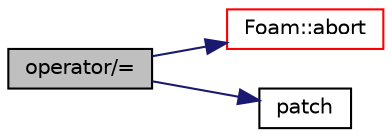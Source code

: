 digraph "operator/="
{
  bgcolor="transparent";
  edge [fontname="Helvetica",fontsize="10",labelfontname="Helvetica",labelfontsize="10"];
  node [fontname="Helvetica",fontsize="10",shape=record];
  rankdir="LR";
  Node3321 [label="operator/=",height=0.2,width=0.4,color="black", fillcolor="grey75", style="filled", fontcolor="black"];
  Node3321 -> Node3322 [color="midnightblue",fontsize="10",style="solid",fontname="Helvetica"];
  Node3322 [label="Foam::abort",height=0.2,width=0.4,color="red",URL="$a21851.html#a447107a607d03e417307c203fa5fb44b"];
  Node3321 -> Node3367 [color="midnightblue",fontsize="10",style="solid",fontname="Helvetica"];
  Node3367 [label="patch",height=0.2,width=0.4,color="black",URL="$a23169.html#aca0923a4611f6166ffd8fa14d81864a4",tooltip="Return patch. "];
}
